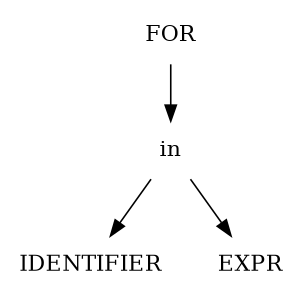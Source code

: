 digraph L0 {
        size = "3,2";
        ordering=out;
        node [shape = plaintext];
        FOR -> in;
        in -> {IDENTIFIER EXPR};
}
